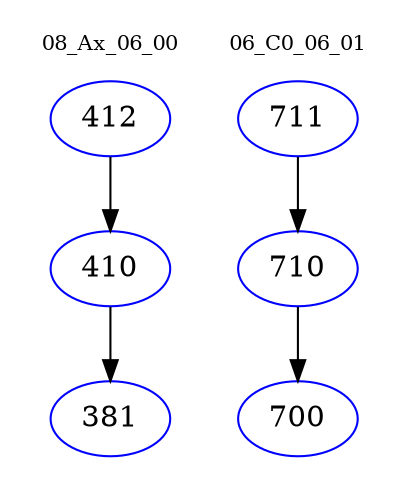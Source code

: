 digraph{
subgraph cluster_0 {
color = white
label = "08_Ax_06_00";
fontsize=10;
T0_412 [label="412", color="blue"]
T0_412 -> T0_410 [color="black"]
T0_410 [label="410", color="blue"]
T0_410 -> T0_381 [color="black"]
T0_381 [label="381", color="blue"]
}
subgraph cluster_1 {
color = white
label = "06_C0_06_01";
fontsize=10;
T1_711 [label="711", color="blue"]
T1_711 -> T1_710 [color="black"]
T1_710 [label="710", color="blue"]
T1_710 -> T1_700 [color="black"]
T1_700 [label="700", color="blue"]
}
}
